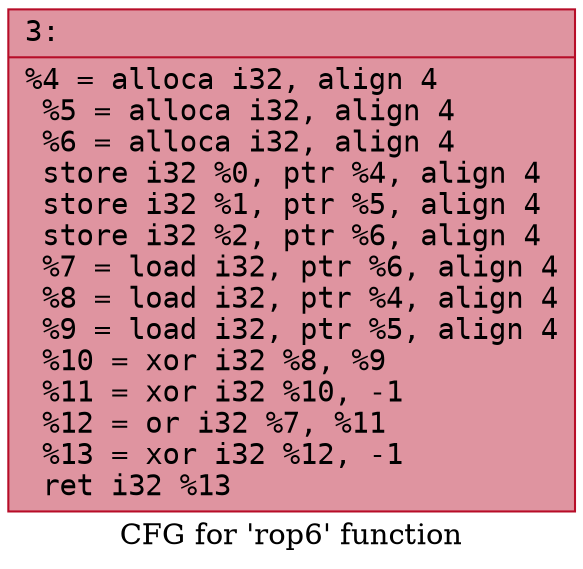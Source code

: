 digraph "CFG for 'rop6' function" {
	label="CFG for 'rop6' function";

	Node0x6000015c6080 [shape=record,color="#b70d28ff", style=filled, fillcolor="#b70d2870" fontname="Courier",label="{3:\l|  %4 = alloca i32, align 4\l  %5 = alloca i32, align 4\l  %6 = alloca i32, align 4\l  store i32 %0, ptr %4, align 4\l  store i32 %1, ptr %5, align 4\l  store i32 %2, ptr %6, align 4\l  %7 = load i32, ptr %6, align 4\l  %8 = load i32, ptr %4, align 4\l  %9 = load i32, ptr %5, align 4\l  %10 = xor i32 %8, %9\l  %11 = xor i32 %10, -1\l  %12 = or i32 %7, %11\l  %13 = xor i32 %12, -1\l  ret i32 %13\l}"];
}
